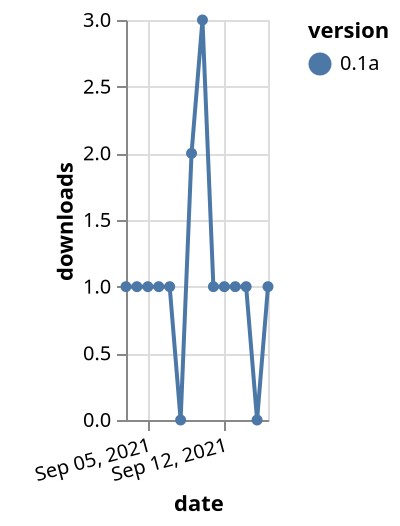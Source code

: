 {"$schema": "https://vega.github.io/schema/vega-lite/v5.json", "description": "A simple bar chart with embedded data.", "data": {"values": [{"date": "2021-09-03", "total": 129, "delta": 1, "version": "0.1a"}, {"date": "2021-09-04", "total": 130, "delta": 1, "version": "0.1a"}, {"date": "2021-09-05", "total": 131, "delta": 1, "version": "0.1a"}, {"date": "2021-09-06", "total": 132, "delta": 1, "version": "0.1a"}, {"date": "2021-09-07", "total": 133, "delta": 1, "version": "0.1a"}, {"date": "2021-09-08", "total": 133, "delta": 0, "version": "0.1a"}, {"date": "2021-09-09", "total": 135, "delta": 2, "version": "0.1a"}, {"date": "2021-09-10", "total": 138, "delta": 3, "version": "0.1a"}, {"date": "2021-09-11", "total": 139, "delta": 1, "version": "0.1a"}, {"date": "2021-09-12", "total": 140, "delta": 1, "version": "0.1a"}, {"date": "2021-09-13", "total": 141, "delta": 1, "version": "0.1a"}, {"date": "2021-09-14", "total": 142, "delta": 1, "version": "0.1a"}, {"date": "2021-09-15", "total": 142, "delta": 0, "version": "0.1a"}, {"date": "2021-09-16", "total": 143, "delta": 1, "version": "0.1a"}]}, "width": "container", "mark": {"type": "line", "point": {"filled": true}}, "encoding": {"x": {"field": "date", "type": "temporal", "timeUnit": "yearmonthdate", "title": "date", "axis": {"labelAngle": -15}}, "y": {"field": "delta", "type": "quantitative", "title": "downloads"}, "color": {"field": "version", "type": "nominal"}, "tooltip": {"field": "delta"}}}